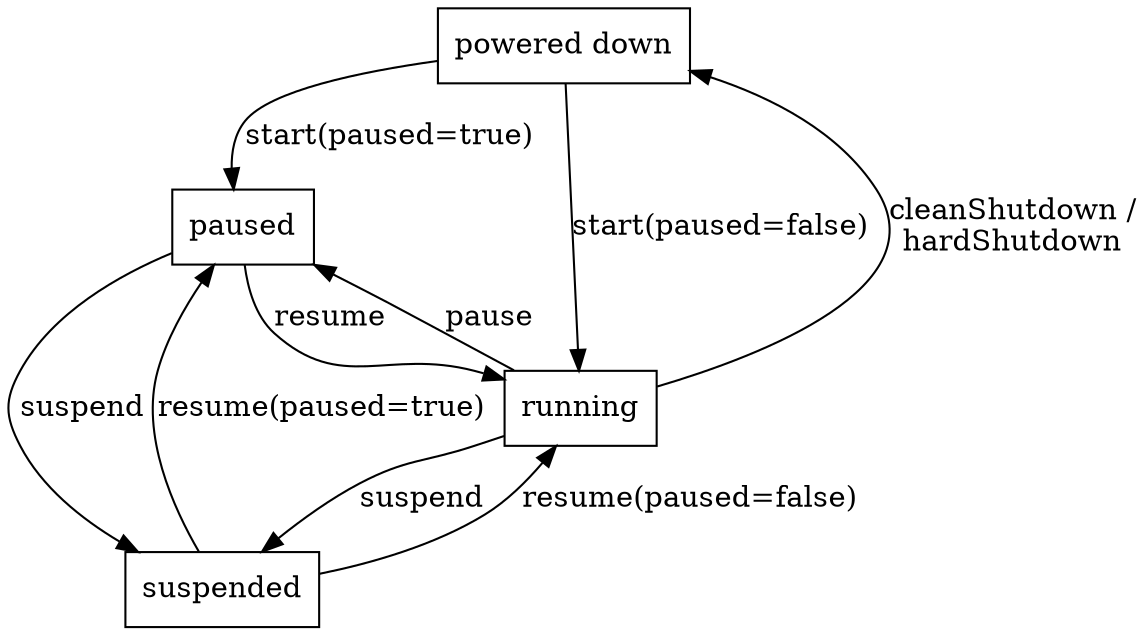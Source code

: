 digraph g{

node [shape=box]; "powered down" paused running suspended;

"powered down" -> paused [label="start(paused=true)"];
"powered down" -> running [label="start(paused=false)"];
running -> suspended [label="suspend"];
suspended -> running [label="resume(paused=false)"];
suspended -> paused [label="resume(paused=true)"];
paused -> suspended [label="suspend"];
paused -> running [label="resume"];
running -> "powered down" [label="cleanShutdown /\nhardShutdown"];
running -> paused [label="pause"];

}